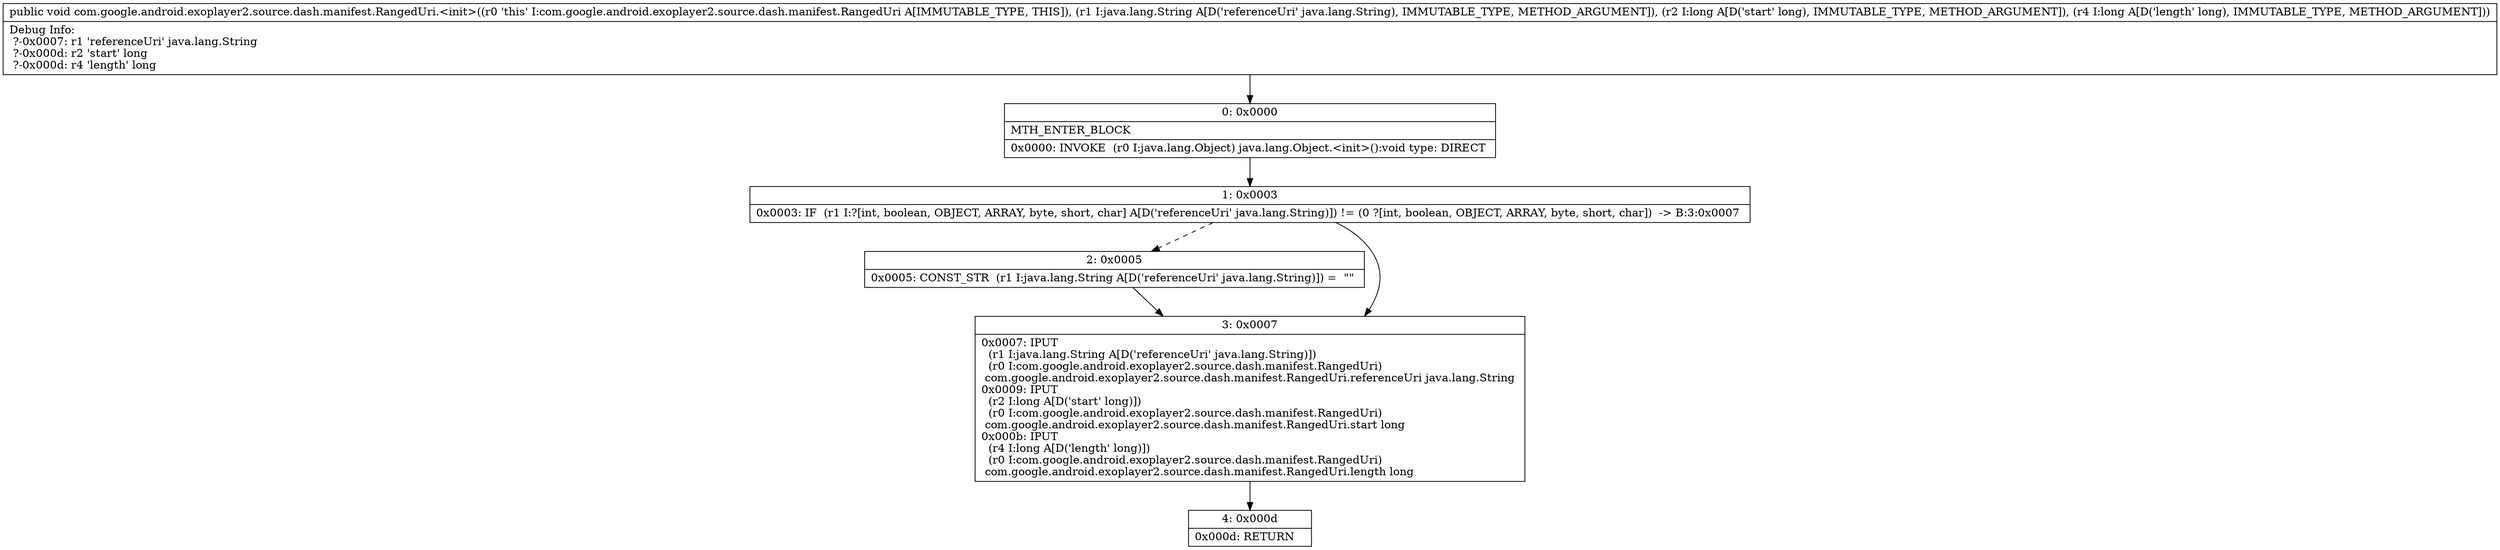 digraph "CFG forcom.google.android.exoplayer2.source.dash.manifest.RangedUri.\<init\>(Ljava\/lang\/String;JJ)V" {
Node_0 [shape=record,label="{0\:\ 0x0000|MTH_ENTER_BLOCK\l|0x0000: INVOKE  (r0 I:java.lang.Object) java.lang.Object.\<init\>():void type: DIRECT \l}"];
Node_1 [shape=record,label="{1\:\ 0x0003|0x0003: IF  (r1 I:?[int, boolean, OBJECT, ARRAY, byte, short, char] A[D('referenceUri' java.lang.String)]) != (0 ?[int, boolean, OBJECT, ARRAY, byte, short, char])  \-\> B:3:0x0007 \l}"];
Node_2 [shape=record,label="{2\:\ 0x0005|0x0005: CONST_STR  (r1 I:java.lang.String A[D('referenceUri' java.lang.String)]) =  \"\" \l}"];
Node_3 [shape=record,label="{3\:\ 0x0007|0x0007: IPUT  \l  (r1 I:java.lang.String A[D('referenceUri' java.lang.String)])\l  (r0 I:com.google.android.exoplayer2.source.dash.manifest.RangedUri)\l com.google.android.exoplayer2.source.dash.manifest.RangedUri.referenceUri java.lang.String \l0x0009: IPUT  \l  (r2 I:long A[D('start' long)])\l  (r0 I:com.google.android.exoplayer2.source.dash.manifest.RangedUri)\l com.google.android.exoplayer2.source.dash.manifest.RangedUri.start long \l0x000b: IPUT  \l  (r4 I:long A[D('length' long)])\l  (r0 I:com.google.android.exoplayer2.source.dash.manifest.RangedUri)\l com.google.android.exoplayer2.source.dash.manifest.RangedUri.length long \l}"];
Node_4 [shape=record,label="{4\:\ 0x000d|0x000d: RETURN   \l}"];
MethodNode[shape=record,label="{public void com.google.android.exoplayer2.source.dash.manifest.RangedUri.\<init\>((r0 'this' I:com.google.android.exoplayer2.source.dash.manifest.RangedUri A[IMMUTABLE_TYPE, THIS]), (r1 I:java.lang.String A[D('referenceUri' java.lang.String), IMMUTABLE_TYPE, METHOD_ARGUMENT]), (r2 I:long A[D('start' long), IMMUTABLE_TYPE, METHOD_ARGUMENT]), (r4 I:long A[D('length' long), IMMUTABLE_TYPE, METHOD_ARGUMENT]))  | Debug Info:\l  ?\-0x0007: r1 'referenceUri' java.lang.String\l  ?\-0x000d: r2 'start' long\l  ?\-0x000d: r4 'length' long\l}"];
MethodNode -> Node_0;
Node_0 -> Node_1;
Node_1 -> Node_2[style=dashed];
Node_1 -> Node_3;
Node_2 -> Node_3;
Node_3 -> Node_4;
}


